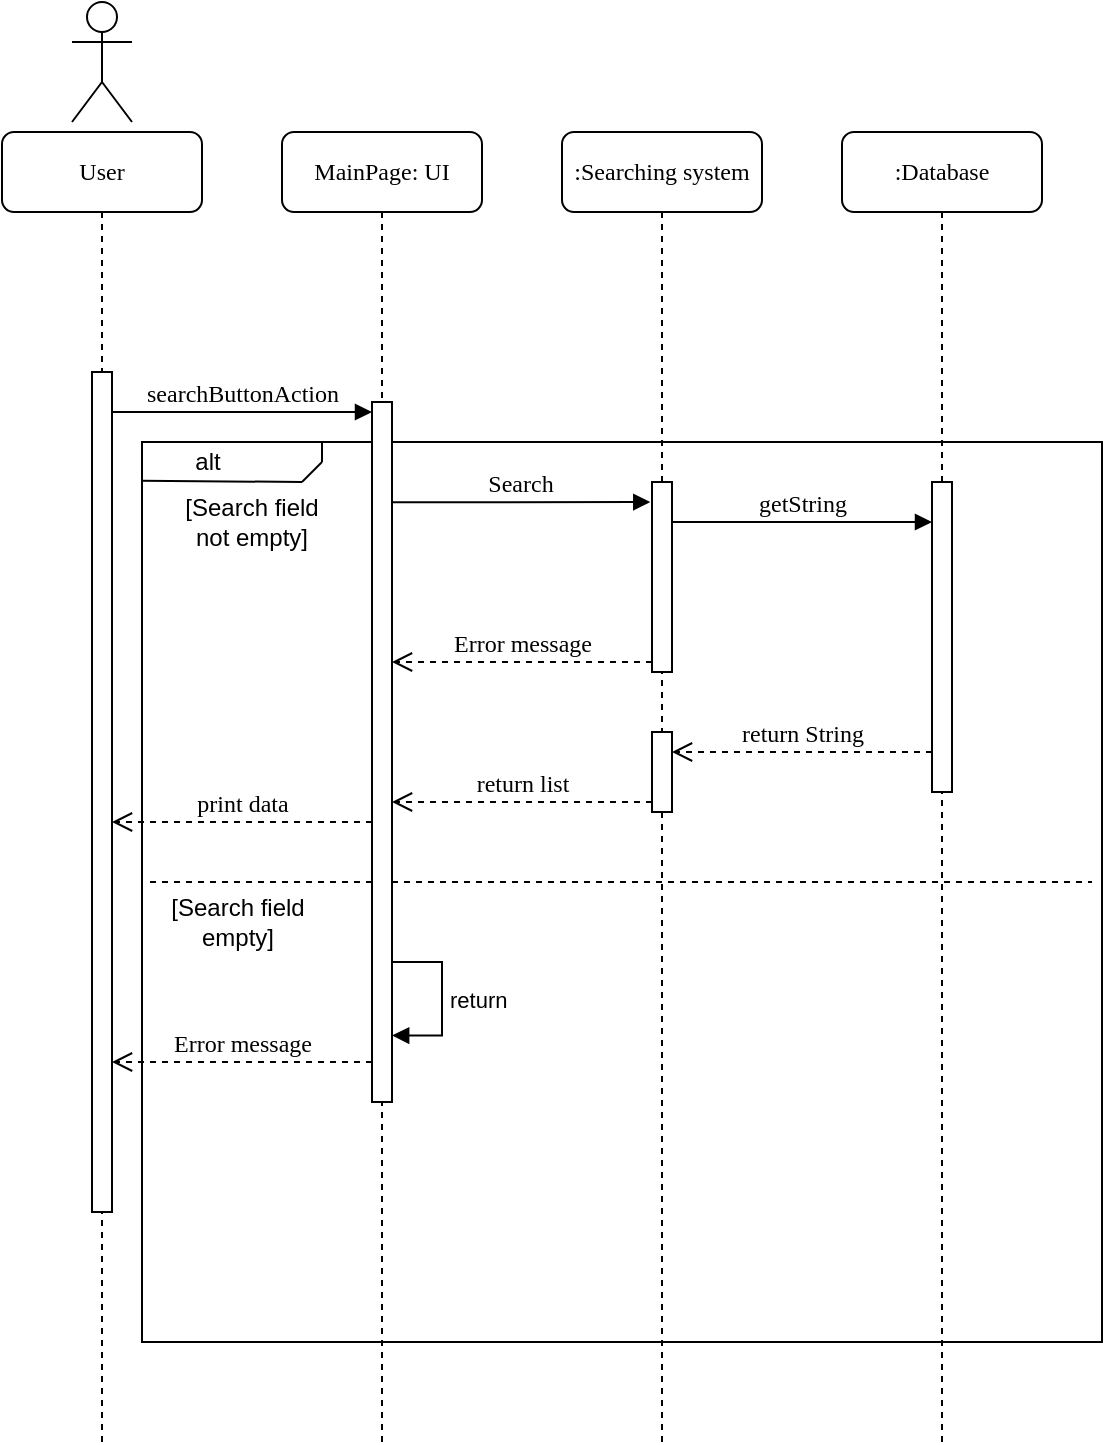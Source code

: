 <mxfile version="13.9.9" type="device" pages="3"><diagram name="Page-1" id="13e1069c-82ec-6db2-03f1-153e76fe0fe0"><mxGraphModel dx="1385" dy="685" grid="1" gridSize="10" guides="1" tooltips="1" connect="1" arrows="1" fold="1" page="1" pageScale="1" pageWidth="1100" pageHeight="850" background="#ffffff" math="0" shadow="0"><root><mxCell id="0"/><mxCell id="1" parent="0"/><mxCell id="7ZV9BKSCRuwOi33TXSmf-21" value="" style="rounded=0;whiteSpace=wrap;html=1;" vertex="1" parent="1"><mxGeometry x="230" y="270" width="480" height="450" as="geometry"/></mxCell><mxCell id="7baba1c4bc27f4b0-3" value="User" style="shape=umlLifeline;perimeter=lifelinePerimeter;whiteSpace=wrap;html=1;container=1;collapsible=0;recursiveResize=0;outlineConnect=0;rounded=1;shadow=0;comic=0;labelBackgroundColor=none;strokeWidth=1;fontFamily=Verdana;fontSize=12;align=center;" parent="1" vertex="1"><mxGeometry x="160" y="115" width="100" height="655" as="geometry"/></mxCell><mxCell id="7baba1c4bc27f4b0-13" value="" style="html=1;points=[];perimeter=orthogonalPerimeter;rounded=0;shadow=0;comic=0;labelBackgroundColor=none;strokeWidth=1;fontFamily=Verdana;fontSize=12;align=center;" parent="7baba1c4bc27f4b0-3" vertex="1"><mxGeometry x="45" y="120" width="10" height="420" as="geometry"/></mxCell><mxCell id="7baba1c4bc27f4b0-4" value="MainPage: UI" style="shape=umlLifeline;perimeter=lifelinePerimeter;whiteSpace=wrap;html=1;container=1;collapsible=0;recursiveResize=0;outlineConnect=0;rounded=1;shadow=0;comic=0;labelBackgroundColor=none;strokeWidth=1;fontFamily=Verdana;fontSize=12;align=center;" parent="1" vertex="1"><mxGeometry x="300" y="115" width="100" height="655" as="geometry"/></mxCell><mxCell id="7baba1c4bc27f4b0-5" value=":Searching system" style="shape=umlLifeline;perimeter=lifelinePerimeter;whiteSpace=wrap;html=1;container=1;collapsible=0;recursiveResize=0;outlineConnect=0;rounded=1;shadow=0;comic=0;labelBackgroundColor=none;strokeWidth=1;fontFamily=Verdana;fontSize=12;align=center;" parent="1" vertex="1"><mxGeometry x="440" y="115" width="100" height="655" as="geometry"/></mxCell><mxCell id="7baba1c4bc27f4b0-19" value="" style="html=1;points=[];perimeter=orthogonalPerimeter;rounded=0;shadow=0;comic=0;labelBackgroundColor=none;strokeWidth=1;fontFamily=Verdana;fontSize=12;align=center;" parent="7baba1c4bc27f4b0-5" vertex="1"><mxGeometry x="45" y="175" width="10" height="95" as="geometry"/></mxCell><mxCell id="7ZV9BKSCRuwOi33TXSmf-10" value="return list" style="html=1;verticalAlign=bottom;endArrow=open;dashed=1;endSize=8;labelBackgroundColor=none;fontFamily=Verdana;fontSize=12;edgeStyle=elbowEdgeStyle;elbow=vertical;" edge="1" parent="7baba1c4bc27f4b0-5"><mxGeometry relative="1" as="geometry"><mxPoint x="-85" y="335" as="targetPoint"/><Array as="points"><mxPoint x="-10" y="335"/><mxPoint x="20" y="335"/></Array><mxPoint x="45" y="335" as="sourcePoint"/></mxGeometry></mxCell><mxCell id="7ZV9BKSCRuwOi33TXSmf-31" value="" style="html=1;points=[];perimeter=orthogonalPerimeter;rounded=0;shadow=0;comic=0;labelBackgroundColor=none;strokeWidth=1;fontFamily=Verdana;fontSize=12;align=center;" vertex="1" parent="7baba1c4bc27f4b0-5"><mxGeometry x="45" y="300" width="10" height="40" as="geometry"/></mxCell><mxCell id="7baba1c4bc27f4b0-6" value=":Database" style="shape=umlLifeline;perimeter=lifelinePerimeter;whiteSpace=wrap;html=1;container=1;collapsible=0;recursiveResize=0;outlineConnect=0;rounded=1;shadow=0;comic=0;labelBackgroundColor=none;strokeWidth=1;fontFamily=Verdana;fontSize=12;align=center;" parent="1" vertex="1"><mxGeometry x="580" y="115" width="100" height="655" as="geometry"/></mxCell><mxCell id="7ZV9BKSCRuwOi33TXSmf-4" value="" style="html=1;points=[];perimeter=orthogonalPerimeter;rounded=0;shadow=0;comic=0;labelBackgroundColor=none;strokeWidth=1;fontFamily=Verdana;fontSize=12;align=center;" vertex="1" parent="7baba1c4bc27f4b0-6"><mxGeometry x="45" y="175" width="10" height="155" as="geometry"/></mxCell><mxCell id="7baba1c4bc27f4b0-16" value="" style="html=1;points=[];perimeter=orthogonalPerimeter;rounded=0;shadow=0;comic=0;labelBackgroundColor=none;strokeWidth=1;fontFamily=Verdana;fontSize=12;align=center;" parent="1" vertex="1"><mxGeometry x="345" y="250" width="10" height="350" as="geometry"/></mxCell><mxCell id="7baba1c4bc27f4b0-17" value="searchButtonAction" style="html=1;verticalAlign=bottom;endArrow=block;labelBackgroundColor=none;fontFamily=Verdana;fontSize=12;edgeStyle=elbowEdgeStyle;elbow=vertical;" parent="1" source="7baba1c4bc27f4b0-13" target="7baba1c4bc27f4b0-16" edge="1"><mxGeometry relative="1" as="geometry"><mxPoint x="270" y="255" as="sourcePoint"/><Array as="points"><mxPoint x="220" y="255"/></Array></mxGeometry></mxCell><mxCell id="7ZV9BKSCRuwOi33TXSmf-1" value="" style="shape=umlActor;verticalLabelPosition=bottom;verticalAlign=top;html=1;outlineConnect=0;" vertex="1" parent="1"><mxGeometry x="195" y="50" width="30" height="60" as="geometry"/></mxCell><mxCell id="7ZV9BKSCRuwOi33TXSmf-17" value="" style="shape=umlLifeline;participant=umlActor;perimeter=lifelinePerimeter;whiteSpace=wrap;html=1;container=1;collapsible=0;recursiveResize=0;verticalAlign=top;spacingTop=36;outlineConnect=0;rotation=90;size=0;" vertex="1" parent="1"><mxGeometry x="278.75" y="433.75" width="20" height="112.5" as="geometry"/></mxCell><mxCell id="7ZV9BKSCRuwOi33TXSmf-18" value="" style="shape=umlLifeline;participant=umlActor;perimeter=lifelinePerimeter;whiteSpace=wrap;html=1;container=1;collapsible=0;recursiveResize=0;verticalAlign=top;spacingTop=36;outlineConnect=0;rotation=-90;size=0;" vertex="1" parent="1"><mxGeometry x="520" y="315" width="20" height="350" as="geometry"/></mxCell><mxCell id="7ZV9BKSCRuwOi33TXSmf-24" value="" style="endArrow=none;html=1;exitX=-0.001;exitY=0.043;exitDx=0;exitDy=0;exitPerimeter=0;" edge="1" parent="1" source="7ZV9BKSCRuwOi33TXSmf-21"><mxGeometry width="50" height="50" relative="1" as="geometry"><mxPoint x="240" y="290" as="sourcePoint"/><mxPoint x="310" y="290" as="targetPoint"/></mxGeometry></mxCell><mxCell id="7ZV9BKSCRuwOi33TXSmf-25" value="" style="endArrow=none;html=1;" edge="1" parent="1"><mxGeometry width="50" height="50" relative="1" as="geometry"><mxPoint x="310" y="290" as="sourcePoint"/><mxPoint x="320" y="280" as="targetPoint"/></mxGeometry></mxCell><mxCell id="7ZV9BKSCRuwOi33TXSmf-27" value="" style="endArrow=none;html=1;" edge="1" parent="1"><mxGeometry width="50" height="50" relative="1" as="geometry"><mxPoint x="320" y="280" as="sourcePoint"/><mxPoint x="320" y="270" as="targetPoint"/></mxGeometry></mxCell><mxCell id="7ZV9BKSCRuwOi33TXSmf-28" value="alt" style="text;html=1;strokeColor=none;fillColor=none;align=center;verticalAlign=middle;whiteSpace=wrap;rounded=0;" vertex="1" parent="1"><mxGeometry x="242.5" y="270" width="40" height="20" as="geometry"/></mxCell><mxCell id="7ZV9BKSCRuwOi33TXSmf-29" value="return" style="edgeStyle=orthogonalEdgeStyle;html=1;align=left;spacingLeft=2;endArrow=block;rounded=0;entryX=1.009;entryY=0.905;entryDx=0;entryDy=0;entryPerimeter=0;" edge="1" parent="1" target="7baba1c4bc27f4b0-16"><mxGeometry relative="1" as="geometry"><mxPoint x="355" y="530" as="sourcePoint"/><Array as="points"><mxPoint x="380" y="530"/><mxPoint x="380" y="567"/></Array><mxPoint x="360" y="568.029" as="targetPoint"/></mxGeometry></mxCell><mxCell id="7ZV9BKSCRuwOi33TXSmf-30" value="Search" style="html=1;verticalAlign=bottom;endArrow=block;entryX=-0.086;entryY=0.109;labelBackgroundColor=none;fontFamily=Verdana;fontSize=12;edgeStyle=elbowEdgeStyle;elbow=vertical;entryDx=0;entryDy=0;entryPerimeter=0;" edge="1" parent="1"><mxGeometry relative="1" as="geometry"><mxPoint x="355" y="300.137" as="sourcePoint"/><mxPoint x="484.14" y="300" as="targetPoint"/></mxGeometry></mxCell><mxCell id="7ZV9BKSCRuwOi33TXSmf-9" value="getString" style="html=1;verticalAlign=bottom;endArrow=block;entryX=0;entryY=0;labelBackgroundColor=none;fontFamily=Verdana;fontSize=12;edgeStyle=elbowEdgeStyle;elbow=vertical;" edge="1" parent="1"><mxGeometry relative="1" as="geometry"><mxPoint x="495" y="310" as="sourcePoint"/><mxPoint x="625" y="310" as="targetPoint"/></mxGeometry></mxCell><mxCell id="7ZV9BKSCRuwOi33TXSmf-8" value="return String" style="html=1;verticalAlign=bottom;endArrow=open;dashed=1;endSize=8;labelBackgroundColor=none;fontFamily=Verdana;fontSize=12;edgeStyle=elbowEdgeStyle;elbow=vertical;" edge="1" parent="1"><mxGeometry relative="1" as="geometry"><mxPoint x="495" y="425" as="targetPoint"/><Array as="points"><mxPoint x="570" y="425"/><mxPoint x="600" y="425"/></Array><mxPoint x="625" y="425" as="sourcePoint"/></mxGeometry></mxCell><mxCell id="7ZV9BKSCRuwOi33TXSmf-32" value="Error message" style="html=1;verticalAlign=bottom;endArrow=open;dashed=1;endSize=8;labelBackgroundColor=none;fontFamily=Verdana;fontSize=12;edgeStyle=elbowEdgeStyle;elbow=vertical;" edge="1" parent="1"><mxGeometry relative="1" as="geometry"><mxPoint x="355" y="380" as="targetPoint"/><Array as="points"><mxPoint x="430" y="380"/><mxPoint x="460" y="380"/></Array><mxPoint x="485" y="380" as="sourcePoint"/></mxGeometry></mxCell><mxCell id="7ZV9BKSCRuwOi33TXSmf-33" value="[Search field not empty]" style="text;html=1;strokeColor=none;fillColor=none;align=center;verticalAlign=middle;whiteSpace=wrap;rounded=0;" vertex="1" parent="1"><mxGeometry x="250" y="300" width="70" height="20" as="geometry"/></mxCell><mxCell id="7ZV9BKSCRuwOi33TXSmf-34" value="[Search field empty]" style="text;html=1;strokeColor=none;fillColor=none;align=center;verticalAlign=middle;whiteSpace=wrap;rounded=0;" vertex="1" parent="1"><mxGeometry x="242.5" y="500" width="70" height="20" as="geometry"/></mxCell><mxCell id="7ZV9BKSCRuwOi33TXSmf-36" value="Error message" style="html=1;verticalAlign=bottom;endArrow=open;dashed=1;endSize=8;labelBackgroundColor=none;fontFamily=Verdana;fontSize=12;edgeStyle=elbowEdgeStyle;elbow=vertical;" edge="1" parent="1"><mxGeometry relative="1" as="geometry"><mxPoint x="215" y="580" as="targetPoint"/><Array as="points"><mxPoint x="290" y="580"/><mxPoint x="320" y="580"/></Array><mxPoint x="345" y="580" as="sourcePoint"/></mxGeometry></mxCell><mxCell id="7ZV9BKSCRuwOi33TXSmf-37" value="print data" style="html=1;verticalAlign=bottom;endArrow=open;dashed=1;endSize=8;labelBackgroundColor=none;fontFamily=Verdana;fontSize=12;edgeStyle=elbowEdgeStyle;elbow=vertical;" edge="1" parent="1"><mxGeometry relative="1" as="geometry"><mxPoint x="215" y="460" as="targetPoint"/><Array as="points"><mxPoint x="290" y="460"/><mxPoint x="320" y="460"/></Array><mxPoint x="345" y="460" as="sourcePoint"/></mxGeometry></mxCell></root></mxGraphModel></diagram><diagram id="gsXTgmx-k9kts7K6Fs1H" name="Страница 2"><mxGraphModel dx="1955" dy="967" grid="1" gridSize="10" guides="1" tooltips="1" connect="1" arrows="1" fold="1" page="1" pageScale="1" pageWidth="827" pageHeight="1169" math="0" shadow="0"><root><mxCell id="bw6Z58gX4enfqW0HTUrc-0"/><mxCell id="bw6Z58gX4enfqW0HTUrc-1" parent="bw6Z58gX4enfqW0HTUrc-0"/><mxCell id="iM5-S4nVc_GtjzztEaUV-0" value="" style="rounded=0;whiteSpace=wrap;html=1;" vertex="1" parent="bw6Z58gX4enfqW0HTUrc-1"><mxGeometry x="180" y="250" width="600" height="630" as="geometry"/></mxCell><mxCell id="iM5-S4nVc_GtjzztEaUV-36" value="" style="rounded=0;whiteSpace=wrap;html=1;" vertex="1" parent="bw6Z58gX4enfqW0HTUrc-1"><mxGeometry x="336" y="300" width="434" height="410" as="geometry"/></mxCell><mxCell id="lK1ZP9cpoLyCc6Ao0zu6-23" value="" style="rounded=0;whiteSpace=wrap;html=1;" vertex="1" parent="bw6Z58gX4enfqW0HTUrc-1"><mxGeometry x="491" y="548.75" width="149" height="150" as="geometry"/></mxCell><mxCell id="QG7CGj0pCwMFHFxz4n6q-3" value="" style="rounded=0;whiteSpace=wrap;html=1;" vertex="1" parent="bw6Z58gX4enfqW0HTUrc-1"><mxGeometry x="491" y="310" width="149" height="150" as="geometry"/></mxCell><mxCell id="iM5-S4nVc_GtjzztEaUV-37" value="" style="endArrow=none;html=1;" edge="1" parent="bw6Z58gX4enfqW0HTUrc-1"><mxGeometry width="50" height="50" relative="1" as="geometry"><mxPoint x="337" y="320" as="sourcePoint"/><mxPoint x="418" y="320" as="targetPoint"/></mxGeometry></mxCell><mxCell id="iM5-S4nVc_GtjzztEaUV-38" value="" style="endArrow=none;html=1;" edge="1" parent="bw6Z58gX4enfqW0HTUrc-1"><mxGeometry width="50" height="50" relative="1" as="geometry"><mxPoint x="418" y="320" as="sourcePoint"/><mxPoint x="428" y="310" as="targetPoint"/></mxGeometry></mxCell><mxCell id="iM5-S4nVc_GtjzztEaUV-39" value="" style="endArrow=none;html=1;" edge="1" parent="bw6Z58gX4enfqW0HTUrc-1"><mxGeometry width="50" height="50" relative="1" as="geometry"><mxPoint x="428" y="310" as="sourcePoint"/><mxPoint x="428" y="300" as="targetPoint"/></mxGeometry></mxCell><mxCell id="iM5-S4nVc_GtjzztEaUV-40" value="alt" style="text;html=1;strokeColor=none;fillColor=none;align=center;verticalAlign=middle;whiteSpace=wrap;rounded=0;" vertex="1" parent="bw6Z58gX4enfqW0HTUrc-1"><mxGeometry x="350.5" y="300" width="40" height="20" as="geometry"/></mxCell><mxCell id="iM5-S4nVc_GtjzztEaUV-42" value="[Signing in admin account]" style="text;html=1;strokeColor=none;fillColor=none;align=center;verticalAlign=middle;whiteSpace=wrap;rounded=0;" vertex="1" parent="bw6Z58gX4enfqW0HTUrc-1"><mxGeometry x="338.5" y="330" width="91.5" height="20" as="geometry"/></mxCell><mxCell id="iM5-S4nVc_GtjzztEaUV-43" value="[Signing in user account]" style="text;html=1;strokeColor=none;fillColor=none;align=center;verticalAlign=middle;whiteSpace=wrap;rounded=0;" vertex="1" parent="bw6Z58gX4enfqW0HTUrc-1"><mxGeometry x="343.5" y="500" width="81.5" height="20" as="geometry"/></mxCell><mxCell id="iM5-S4nVc_GtjzztEaUV-1" value="User" style="shape=umlLifeline;perimeter=lifelinePerimeter;whiteSpace=wrap;html=1;container=1;collapsible=0;recursiveResize=0;outlineConnect=0;rounded=1;shadow=0;comic=0;labelBackgroundColor=none;strokeWidth=1;fontFamily=Verdana;fontSize=12;align=center;" vertex="1" parent="bw6Z58gX4enfqW0HTUrc-1"><mxGeometry x="92.5" y="95" width="100" height="845" as="geometry"/></mxCell><mxCell id="iM5-S4nVc_GtjzztEaUV-2" value="" style="html=1;points=[];perimeter=orthogonalPerimeter;rounded=0;shadow=0;comic=0;labelBackgroundColor=none;strokeWidth=1;fontFamily=Verdana;fontSize=12;align=center;" vertex="1" parent="iM5-S4nVc_GtjzztEaUV-1"><mxGeometry x="45" y="120" width="10" height="660" as="geometry"/></mxCell><mxCell id="iM5-S4nVc_GtjzztEaUV-3" value="SignInPanel: UI" style="shape=umlLifeline;perimeter=lifelinePerimeter;whiteSpace=wrap;html=1;container=1;collapsible=0;recursiveResize=0;outlineConnect=0;rounded=1;shadow=0;comic=0;labelBackgroundColor=none;strokeWidth=1;fontFamily=Verdana;fontSize=12;align=center;" vertex="1" parent="bw6Z58gX4enfqW0HTUrc-1"><mxGeometry x="250" y="95" width="100" height="845" as="geometry"/></mxCell><mxCell id="iM5-S4nVc_GtjzztEaUV-4" value=":MainController" style="shape=umlLifeline;perimeter=lifelinePerimeter;whiteSpace=wrap;html=1;container=1;collapsible=0;recursiveResize=0;outlineConnect=0;rounded=1;shadow=0;comic=0;labelBackgroundColor=none;strokeWidth=1;fontFamily=Verdana;fontSize=12;align=center;" vertex="1" parent="bw6Z58gX4enfqW0HTUrc-1"><mxGeometry x="400" y="95" width="100" height="845" as="geometry"/></mxCell><mxCell id="iM5-S4nVc_GtjzztEaUV-5" value="" style="html=1;points=[];perimeter=orthogonalPerimeter;rounded=0;shadow=0;comic=0;labelBackgroundColor=none;strokeWidth=1;fontFamily=Verdana;fontSize=12;align=center;" vertex="1" parent="iM5-S4nVc_GtjzztEaUV-4"><mxGeometry x="45" y="165" width="10" height="35" as="geometry"/></mxCell><mxCell id="lK1ZP9cpoLyCc6Ao0zu6-17" value="" style="html=1;points=[];perimeter=orthogonalPerimeter;rounded=0;shadow=0;comic=0;labelBackgroundColor=none;strokeWidth=1;fontFamily=Verdana;fontSize=12;align=center;" vertex="1" parent="iM5-S4nVc_GtjzztEaUV-4"><mxGeometry x="45" y="340" width="10" height="20" as="geometry"/></mxCell><mxCell id="lK1ZP9cpoLyCc6Ao0zu6-16" value="" style="html=1;points=[];perimeter=orthogonalPerimeter;rounded=0;shadow=0;comic=0;labelBackgroundColor=none;strokeWidth=1;fontFamily=Verdana;fontSize=12;align=center;" vertex="1" parent="iM5-S4nVc_GtjzztEaUV-4"><mxGeometry x="45" y="275" width="10" height="25" as="geometry"/></mxCell><mxCell id="iM5-S4nVc_GtjzztEaUV-8" value=":Database" style="shape=umlLifeline;perimeter=lifelinePerimeter;whiteSpace=wrap;html=1;container=1;collapsible=0;recursiveResize=0;outlineConnect=0;rounded=1;shadow=0;comic=0;labelBackgroundColor=none;strokeWidth=1;fontFamily=Verdana;fontSize=12;align=center;" vertex="1" parent="bw6Z58gX4enfqW0HTUrc-1"><mxGeometry x="700" y="95" width="100" height="845" as="geometry"/></mxCell><mxCell id="iM5-S4nVc_GtjzztEaUV-9" value="" style="html=1;points=[];perimeter=orthogonalPerimeter;rounded=0;shadow=0;comic=0;labelBackgroundColor=none;strokeWidth=1;fontFamily=Verdana;fontSize=12;align=center;" vertex="1" parent="iM5-S4nVc_GtjzztEaUV-8"><mxGeometry x="45" y="400" width="10" height="150" as="geometry"/></mxCell><mxCell id="iM5-S4nVc_GtjzztEaUV-10" value="" style="html=1;points=[];perimeter=orthogonalPerimeter;rounded=0;shadow=0;comic=0;labelBackgroundColor=none;strokeWidth=1;fontFamily=Verdana;fontSize=12;align=center;" vertex="1" parent="bw6Z58gX4enfqW0HTUrc-1"><mxGeometry x="295" y="230" width="10" height="620" as="geometry"/></mxCell><mxCell id="iM5-S4nVc_GtjzztEaUV-11" value="Account button" style="html=1;verticalAlign=bottom;endArrow=block;labelBackgroundColor=none;fontFamily=Verdana;fontSize=12;edgeStyle=elbowEdgeStyle;elbow=vertical;" edge="1" parent="bw6Z58gX4enfqW0HTUrc-1" source="iM5-S4nVc_GtjzztEaUV-2" target="iM5-S4nVc_GtjzztEaUV-10"><mxGeometry relative="1" as="geometry"><mxPoint x="220" y="235" as="sourcePoint"/><Array as="points"><mxPoint x="170" y="235"/></Array></mxGeometry></mxCell><mxCell id="iM5-S4nVc_GtjzztEaUV-12" value="" style="shape=umlActor;verticalLabelPosition=bottom;verticalAlign=top;html=1;outlineConnect=0;" vertex="1" parent="bw6Z58gX4enfqW0HTUrc-1"><mxGeometry x="127.5" y="30" width="30" height="60" as="geometry"/></mxCell><mxCell id="iM5-S4nVc_GtjzztEaUV-15" value="" style="endArrow=none;html=1;" edge="1" parent="bw6Z58gX4enfqW0HTUrc-1"><mxGeometry width="50" height="50" relative="1" as="geometry"><mxPoint x="179" y="270" as="sourcePoint"/><mxPoint x="260" y="270" as="targetPoint"/></mxGeometry></mxCell><mxCell id="iM5-S4nVc_GtjzztEaUV-16" value="" style="endArrow=none;html=1;" edge="1" parent="bw6Z58gX4enfqW0HTUrc-1"><mxGeometry width="50" height="50" relative="1" as="geometry"><mxPoint x="260" y="270" as="sourcePoint"/><mxPoint x="270" y="260" as="targetPoint"/></mxGeometry></mxCell><mxCell id="iM5-S4nVc_GtjzztEaUV-17" value="" style="endArrow=none;html=1;" edge="1" parent="bw6Z58gX4enfqW0HTUrc-1"><mxGeometry width="50" height="50" relative="1" as="geometry"><mxPoint x="270" y="260" as="sourcePoint"/><mxPoint x="270" y="250" as="targetPoint"/></mxGeometry></mxCell><mxCell id="iM5-S4nVc_GtjzztEaUV-18" value="alt" style="text;html=1;strokeColor=none;fillColor=none;align=center;verticalAlign=middle;whiteSpace=wrap;rounded=0;" vertex="1" parent="bw6Z58gX4enfqW0HTUrc-1"><mxGeometry x="192.5" y="250" width="40" height="20" as="geometry"/></mxCell><mxCell id="iM5-S4nVc_GtjzztEaUV-19" value="return" style="edgeStyle=orthogonalEdgeStyle;html=1;align=left;spacingLeft=2;endArrow=block;rounded=0;entryX=1.009;entryY=0.905;entryDx=0;entryDy=0;entryPerimeter=0;" edge="1" parent="bw6Z58gX4enfqW0HTUrc-1"><mxGeometry relative="1" as="geometry"><mxPoint x="305" y="790" as="sourcePoint"/><Array as="points"><mxPoint x="330" y="790"/><mxPoint x="330" y="827"/></Array><mxPoint x="305.09" y="826.75" as="targetPoint"/></mxGeometry></mxCell><mxCell id="iM5-S4nVc_GtjzztEaUV-24" value="[Search field not empty]" style="text;html=1;strokeColor=none;fillColor=none;align=center;verticalAlign=middle;whiteSpace=wrap;rounded=0;" vertex="1" parent="bw6Z58gX4enfqW0HTUrc-1"><mxGeometry x="200" y="280" width="70" height="20" as="geometry"/></mxCell><mxCell id="iM5-S4nVc_GtjzztEaUV-25" value="[Search field empty]" style="text;html=1;strokeColor=none;fillColor=none;align=center;verticalAlign=middle;whiteSpace=wrap;rounded=0;" vertex="1" parent="bw6Z58gX4enfqW0HTUrc-1"><mxGeometry x="192.5" y="760" width="70" height="20" as="geometry"/></mxCell><mxCell id="iM5-S4nVc_GtjzztEaUV-26" value="Error message" style="html=1;verticalAlign=bottom;endArrow=open;dashed=1;endSize=8;labelBackgroundColor=none;fontFamily=Verdana;fontSize=12;edgeStyle=elbowEdgeStyle;elbow=vertical;entryX=1.017;entryY=0.822;entryDx=0;entryDy=0;entryPerimeter=0;" edge="1" parent="bw6Z58gX4enfqW0HTUrc-1"><mxGeometry x="-0.119" relative="1" as="geometry"><mxPoint x="147.67" y="840.24" as="targetPoint"/><Array as="points"><mxPoint x="240" y="840"/><mxPoint x="270" y="840"/></Array><mxPoint x="295" y="840" as="sourcePoint"/><mxPoint as="offset"/></mxGeometry></mxCell><mxCell id="QG7CGj0pCwMFHFxz4n6q-1" value="Error message" style="html=1;verticalAlign=bottom;endArrow=open;dashed=1;endSize=8;labelBackgroundColor=none;fontFamily=Verdana;fontSize=12;edgeStyle=elbowEdgeStyle;elbow=vertical;exitX=-0.067;exitY=0.947;exitDx=0;exitDy=0;exitPerimeter=0;" edge="1" parent="bw6Z58gX4enfqW0HTUrc-1"><mxGeometry x="-0.22" relative="1" as="geometry"><mxPoint x="305" y="450.03" as="targetPoint"/><Array as="points"><mxPoint x="380" y="450.03"/><mxPoint x="410" y="450.03"/></Array><mxPoint x="444.33" y="449.995" as="sourcePoint"/><mxPoint as="offset"/></mxGeometry></mxCell><mxCell id="QG7CGj0pCwMFHFxz4n6q-4" value="" style="endArrow=none;html=1;entryX=1;entryY=1;entryDx=0;entryDy=0;" edge="1" parent="bw6Z58gX4enfqW0HTUrc-1" target="QG7CGj0pCwMFHFxz4n6q-7"><mxGeometry width="50" height="50" relative="1" as="geometry"><mxPoint x="490" y="330" as="sourcePoint"/><mxPoint x="571" y="330" as="targetPoint"/></mxGeometry></mxCell><mxCell id="QG7CGj0pCwMFHFxz4n6q-5" value="" style="endArrow=none;html=1;" edge="1" parent="bw6Z58gX4enfqW0HTUrc-1"><mxGeometry width="50" height="50" relative="1" as="geometry"><mxPoint x="531" y="330" as="sourcePoint"/><mxPoint x="541" y="320" as="targetPoint"/></mxGeometry></mxCell><mxCell id="QG7CGj0pCwMFHFxz4n6q-6" value="" style="endArrow=none;html=1;" edge="1" parent="bw6Z58gX4enfqW0HTUrc-1"><mxGeometry width="50" height="50" relative="1" as="geometry"><mxPoint x="541" y="320" as="sourcePoint"/><mxPoint x="541" y="310" as="targetPoint"/></mxGeometry></mxCell><mxCell id="QG7CGj0pCwMFHFxz4n6q-7" value="alt" style="text;html=1;strokeColor=none;fillColor=none;align=center;verticalAlign=middle;whiteSpace=wrap;rounded=0;" vertex="1" parent="bw6Z58gX4enfqW0HTUrc-1"><mxGeometry x="491" y="310" width="40" height="20" as="geometry"/></mxCell><mxCell id="lK1ZP9cpoLyCc6Ao0zu6-0" value="" style="shape=umlLifeline;participant=umlActor;perimeter=lifelinePerimeter;whiteSpace=wrap;html=1;container=1;collapsible=0;recursiveResize=0;verticalAlign=top;spacingTop=36;outlineConnect=0;rotation=90;size=0;" vertex="1" parent="bw6Z58gX4enfqW0HTUrc-1"><mxGeometry x="229" y="698.75" width="20" height="112.5" as="geometry"/></mxCell><mxCell id="lK1ZP9cpoLyCc6Ao0zu6-1" value="" style="shape=umlLifeline;participant=umlActor;perimeter=lifelinePerimeter;whiteSpace=wrap;html=1;container=1;collapsible=0;recursiveResize=0;verticalAlign=top;spacingTop=36;outlineConnect=0;rotation=-90;size=0;" vertex="1" parent="bw6Z58gX4enfqW0HTUrc-1"><mxGeometry x="530.25" y="520" width="20" height="470" as="geometry"/></mxCell><mxCell id="lK1ZP9cpoLyCc6Ao0zu6-3" value="" style="shape=umlLifeline;participant=umlActor;perimeter=lifelinePerimeter;whiteSpace=wrap;html=1;container=1;collapsible=0;recursiveResize=0;verticalAlign=top;spacingTop=36;outlineConnect=0;rotation=-90;size=0;" vertex="1" parent="bw6Z58gX4enfqW0HTUrc-1"><mxGeometry x="542.7" y="271.3" width="20" height="432.88" as="geometry"/></mxCell><mxCell id="lK1ZP9cpoLyCc6Ao0zu6-4" value="&lt;span style=&quot;color: rgb(0 , 0 , 0) ; font-family: &amp;#34;helvetica&amp;#34; ; font-size: 12px ; font-style: normal ; font-weight: 400 ; letter-spacing: normal ; text-align: center ; text-indent: 0px ; text-transform: none ; word-spacing: 0px ; background-color: rgb(248 , 249 , 250) ; display: inline ; float: none&quot;&gt;[Account exists]&lt;/span&gt;" style="text;whiteSpace=wrap;html=1;" vertex="1" parent="bw6Z58gX4enfqW0HTUrc-1"><mxGeometry x="491" y="330" width="99" height="30" as="geometry"/></mxCell><mxCell id="lK1ZP9cpoLyCc6Ao0zu6-5" value=":Account Verificator" style="shape=umlLifeline;perimeter=lifelinePerimeter;whiteSpace=wrap;html=1;container=1;collapsible=0;recursiveResize=0;outlineConnect=0;rounded=1;shadow=0;comic=0;labelBackgroundColor=none;strokeWidth=1;fontFamily=Verdana;fontSize=12;align=center;" vertex="1" parent="bw6Z58gX4enfqW0HTUrc-1"><mxGeometry x="550.25" y="95" width="100" height="845" as="geometry"/></mxCell><mxCell id="lK1ZP9cpoLyCc6Ao0zu6-6" value="" style="html=1;points=[];perimeter=orthogonalPerimeter;rounded=0;shadow=0;comic=0;labelBackgroundColor=none;strokeWidth=1;fontFamily=Verdana;fontSize=12;align=center;" vertex="1" parent="lK1ZP9cpoLyCc6Ao0zu6-5"><mxGeometry x="45" y="185" width="10" height="245" as="geometry"/></mxCell><mxCell id="lK1ZP9cpoLyCc6Ao0zu6-40" value="" style="html=1;points=[];perimeter=orthogonalPerimeter;rounded=0;shadow=0;comic=0;labelBackgroundColor=none;strokeWidth=1;fontFamily=Verdana;fontSize=12;align=center;" vertex="1" parent="lK1ZP9cpoLyCc6Ao0zu6-5"><mxGeometry x="45" y="500" width="10" height="90" as="geometry"/></mxCell><mxCell id="lK1ZP9cpoLyCc6Ao0zu6-10" value="Check account" style="html=1;verticalAlign=bottom;endArrow=block;labelBackgroundColor=none;fontFamily=Verdana;fontSize=12;edgeStyle=elbowEdgeStyle;elbow=vertical;" edge="1" parent="bw6Z58gX4enfqW0HTUrc-1"><mxGeometry relative="1" as="geometry"><mxPoint x="455" y="288.0" as="sourcePoint"/><mxPoint x="595" y="288.241" as="targetPoint"/></mxGeometry></mxCell><mxCell id="lK1ZP9cpoLyCc6Ao0zu6-12" value="" style="shape=umlLifeline;participant=umlActor;perimeter=lifelinePerimeter;whiteSpace=wrap;html=1;container=1;collapsible=0;recursiveResize=0;verticalAlign=top;spacingTop=36;outlineConnect=0;rotation=90;size=0;" vertex="1" parent="bw6Z58gX4enfqW0HTUrc-1"><mxGeometry x="533.52" y="335.99" width="20" height="103.53" as="geometry"/></mxCell><mxCell id="lK1ZP9cpoLyCc6Ao0zu6-13" value="" style="shape=umlLifeline;participant=umlActor;perimeter=lifelinePerimeter;whiteSpace=wrap;html=1;container=1;collapsible=0;recursiveResize=0;verticalAlign=top;spacingTop=36;outlineConnect=0;rotation=-90;size=0;" vertex="1" parent="bw6Z58gX4enfqW0HTUrc-1"><mxGeometry x="612.77" y="370.25" width="20" height="35" as="geometry"/></mxCell><mxCell id="lK1ZP9cpoLyCc6Ao0zu6-14" value="Error" style="html=1;verticalAlign=bottom;endArrow=open;dashed=1;endSize=8;labelBackgroundColor=none;fontFamily=Verdana;fontSize=12;edgeStyle=elbowEdgeStyle;elbow=vertical;exitX=-0.067;exitY=0.947;exitDx=0;exitDy=0;exitPerimeter=0;" edge="1" parent="bw6Z58gX4enfqW0HTUrc-1"><mxGeometry x="-0.65" relative="1" as="geometry"><mxPoint x="455" y="440.03" as="targetPoint"/><Array as="points"><mxPoint x="530" y="440.03"/><mxPoint x="560" y="440.03"/></Array><mxPoint x="594.33" y="439.995" as="sourcePoint"/><mxPoint as="offset"/></mxGeometry></mxCell><mxCell id="lK1ZP9cpoLyCc6Ao0zu6-15" value="Success" style="html=1;verticalAlign=bottom;endArrow=open;dashed=1;endSize=8;labelBackgroundColor=none;fontFamily=Verdana;fontSize=12;edgeStyle=elbowEdgeStyle;elbow=vertical;exitX=-0.067;exitY=0.947;exitDx=0;exitDy=0;exitPerimeter=0;" edge="1" parent="bw6Z58gX4enfqW0HTUrc-1"><mxGeometry x="-0.507" relative="1" as="geometry"><mxPoint x="455" y="375.03" as="targetPoint"/><Array as="points"><mxPoint x="530" y="375.03"/><mxPoint x="560" y="375.03"/></Array><mxPoint x="594.33" y="374.995" as="sourcePoint"/><mxPoint as="offset"/></mxGeometry></mxCell><mxCell id="lK1ZP9cpoLyCc6Ao0zu6-18" value="Success message" style="html=1;verticalAlign=bottom;endArrow=open;dashed=1;endSize=8;labelBackgroundColor=none;fontFamily=Verdana;fontSize=12;edgeStyle=elbowEdgeStyle;elbow=vertical;exitX=-0.067;exitY=0.947;exitDx=0;exitDy=0;exitPerimeter=0;" edge="1" parent="bw6Z58gX4enfqW0HTUrc-1"><mxGeometry x="-0.22" relative="1" as="geometry"><mxPoint x="305" y="385.03" as="targetPoint"/><Array as="points"><mxPoint x="380" y="385.03"/><mxPoint x="410" y="385.03"/></Array><mxPoint x="444.33" y="384.995" as="sourcePoint"/><mxPoint as="offset"/></mxGeometry></mxCell><mxCell id="lK1ZP9cpoLyCc6Ao0zu6-19" value="Sign in" style="html=1;verticalAlign=bottom;endArrow=block;labelBackgroundColor=none;fontFamily=Verdana;fontSize=12;edgeStyle=elbowEdgeStyle;elbow=vertical;" edge="1" parent="bw6Z58gX4enfqW0HTUrc-1"><mxGeometry relative="1" as="geometry"><mxPoint x="305" y="270.06" as="sourcePoint"/><mxPoint x="445" y="270.301" as="targetPoint"/></mxGeometry></mxCell><mxCell id="lK1ZP9cpoLyCc6Ao0zu6-20" value="&lt;span style=&quot;color: rgb(0 , 0 , 0) ; font-family: &amp;#34;helvetica&amp;#34; ; font-size: 12px ; font-style: normal ; font-weight: 400 ; letter-spacing: normal ; text-align: center ; text-indent: 0px ; text-transform: none ; word-spacing: 0px ; background-color: rgb(248 , 249 , 250) ; display: inline ; float: none&quot;&gt;[Account doesn't exist]&lt;/span&gt;" style="text;whiteSpace=wrap;html=1;" vertex="1" parent="bw6Z58gX4enfqW0HTUrc-1"><mxGeometry x="491" y="390" width="99" height="30" as="geometry"/></mxCell><mxCell id="lK1ZP9cpoLyCc6Ao0zu6-21" value="Info message" style="html=1;verticalAlign=bottom;endArrow=open;dashed=1;endSize=8;labelBackgroundColor=none;fontFamily=Verdana;fontSize=12;edgeStyle=elbowEdgeStyle;elbow=vertical;entryX=1.017;entryY=0.822;entryDx=0;entryDy=0;entryPerimeter=0;" edge="1" parent="bw6Z58gX4enfqW0HTUrc-1"><mxGeometry x="-0.255" relative="1" as="geometry"><mxPoint x="147.67" y="710.24" as="targetPoint"/><Array as="points"><mxPoint x="240" y="710"/><mxPoint x="270" y="710"/></Array><mxPoint x="295" y="710" as="sourcePoint"/><mxPoint as="offset"/></mxGeometry></mxCell><mxCell id="lK1ZP9cpoLyCc6Ao0zu6-24" value="Error message" style="html=1;verticalAlign=bottom;endArrow=open;dashed=1;endSize=8;labelBackgroundColor=none;fontFamily=Verdana;fontSize=12;edgeStyle=elbowEdgeStyle;elbow=vertical;exitX=-0.067;exitY=0.947;exitDx=0;exitDy=0;exitPerimeter=0;" edge="1" parent="bw6Z58gX4enfqW0HTUrc-1"><mxGeometry x="-0.22" relative="1" as="geometry"><mxPoint x="305" y="690.03" as="targetPoint"/><Array as="points"><mxPoint x="380" y="690.03"/><mxPoint x="410" y="690.03"/></Array><mxPoint x="444.33" y="689.995" as="sourcePoint"/><mxPoint as="offset"/></mxGeometry></mxCell><mxCell id="lK1ZP9cpoLyCc6Ao0zu6-25" value="" style="endArrow=none;html=1;" edge="1" parent="bw6Z58gX4enfqW0HTUrc-1"><mxGeometry width="50" height="50" relative="1" as="geometry"><mxPoint x="531.5" y="568.75" as="sourcePoint"/><mxPoint x="541.5" y="558.75" as="targetPoint"/></mxGeometry></mxCell><mxCell id="lK1ZP9cpoLyCc6Ao0zu6-26" value="" style="endArrow=none;html=1;" edge="1" parent="bw6Z58gX4enfqW0HTUrc-1"><mxGeometry width="50" height="50" relative="1" as="geometry"><mxPoint x="541.5" y="558.75" as="sourcePoint"/><mxPoint x="541.5" y="548.75" as="targetPoint"/></mxGeometry></mxCell><mxCell id="lK1ZP9cpoLyCc6Ao0zu6-27" value="&lt;span style=&quot;color: rgb(0 , 0 , 0) ; font-family: &amp;#34;helvetica&amp;#34; ; font-size: 12px ; font-style: normal ; font-weight: 400 ; letter-spacing: normal ; text-align: center ; text-indent: 0px ; text-transform: none ; word-spacing: 0px ; background-color: rgb(248 , 249 , 250) ; display: inline ; float: none&quot;&gt;[Account exists]&lt;/span&gt;" style="text;whiteSpace=wrap;html=1;" vertex="1" parent="bw6Z58gX4enfqW0HTUrc-1"><mxGeometry x="491" y="570" width="99" height="30" as="geometry"/></mxCell><mxCell id="lK1ZP9cpoLyCc6Ao0zu6-28" value="" style="shape=umlLifeline;participant=umlActor;perimeter=lifelinePerimeter;whiteSpace=wrap;html=1;container=1;collapsible=0;recursiveResize=0;verticalAlign=top;spacingTop=36;outlineConnect=0;rotation=90;size=0;" vertex="1" parent="bw6Z58gX4enfqW0HTUrc-1"><mxGeometry x="533.52" y="575.99" width="20" height="103.53" as="geometry"/></mxCell><mxCell id="lK1ZP9cpoLyCc6Ao0zu6-29" value="" style="shape=umlLifeline;participant=umlActor;perimeter=lifelinePerimeter;whiteSpace=wrap;html=1;container=1;collapsible=0;recursiveResize=0;verticalAlign=top;spacingTop=36;outlineConnect=0;rotation=-90;size=0;" vertex="1" parent="bw6Z58gX4enfqW0HTUrc-1"><mxGeometry x="612.77" y="610.25" width="20" height="35" as="geometry"/></mxCell><mxCell id="lK1ZP9cpoLyCc6Ao0zu6-30" value="Error" style="html=1;verticalAlign=bottom;endArrow=open;dashed=1;endSize=8;labelBackgroundColor=none;fontFamily=Verdana;fontSize=12;edgeStyle=elbowEdgeStyle;elbow=vertical;exitX=-0.067;exitY=0.947;exitDx=0;exitDy=0;exitPerimeter=0;" edge="1" parent="bw6Z58gX4enfqW0HTUrc-1"><mxGeometry x="-0.65" relative="1" as="geometry"><mxPoint x="455" y="680.03" as="targetPoint"/><Array as="points"><mxPoint x="530" y="680.03"/><mxPoint x="560" y="680.03"/></Array><mxPoint x="594.33" y="679.995" as="sourcePoint"/><mxPoint as="offset"/></mxGeometry></mxCell><mxCell id="lK1ZP9cpoLyCc6Ao0zu6-31" value="Success" style="html=1;verticalAlign=bottom;endArrow=open;dashed=1;endSize=8;labelBackgroundColor=none;fontFamily=Verdana;fontSize=12;edgeStyle=elbowEdgeStyle;elbow=vertical;exitX=-0.067;exitY=0.947;exitDx=0;exitDy=0;exitPerimeter=0;" edge="1" parent="bw6Z58gX4enfqW0HTUrc-1"><mxGeometry x="-0.507" relative="1" as="geometry"><mxPoint x="455" y="615.03" as="targetPoint"/><Array as="points"><mxPoint x="530" y="615.03"/><mxPoint x="560" y="615.03"/></Array><mxPoint x="594.33" y="614.995" as="sourcePoint"/><mxPoint as="offset"/></mxGeometry></mxCell><mxCell id="lK1ZP9cpoLyCc6Ao0zu6-32" value="Success message" style="html=1;verticalAlign=bottom;endArrow=open;dashed=1;endSize=8;labelBackgroundColor=none;fontFamily=Verdana;fontSize=12;edgeStyle=elbowEdgeStyle;elbow=vertical;exitX=-0.067;exitY=0.947;exitDx=0;exitDy=0;exitPerimeter=0;" edge="1" parent="bw6Z58gX4enfqW0HTUrc-1"><mxGeometry x="-0.22" relative="1" as="geometry"><mxPoint x="305" y="625.03" as="targetPoint"/><Array as="points"><mxPoint x="380" y="625.03"/><mxPoint x="410" y="625.03"/></Array><mxPoint x="444.33" y="624.995" as="sourcePoint"/><mxPoint as="offset"/></mxGeometry></mxCell><mxCell id="lK1ZP9cpoLyCc6Ao0zu6-33" value="&lt;span style=&quot;color: rgb(0 , 0 , 0) ; font-family: &amp;#34;helvetica&amp;#34; ; font-size: 12px ; font-style: normal ; font-weight: 400 ; letter-spacing: normal ; text-align: center ; text-indent: 0px ; text-transform: none ; word-spacing: 0px ; background-color: rgb(248 , 249 , 250) ; display: inline ; float: none&quot;&gt;[Account doesn't exist]&lt;/span&gt;" style="text;whiteSpace=wrap;html=1;" vertex="1" parent="bw6Z58gX4enfqW0HTUrc-1"><mxGeometry x="491" y="630" width="99" height="30" as="geometry"/></mxCell><mxCell id="lK1ZP9cpoLyCc6Ao0zu6-34" value="" style="endArrow=none;html=1;entryX=1;entryY=1;entryDx=0;entryDy=0;" edge="1" parent="bw6Z58gX4enfqW0HTUrc-1" target="lK1ZP9cpoLyCc6Ao0zu6-35"><mxGeometry width="50" height="50" relative="1" as="geometry"><mxPoint x="491" y="568.75" as="sourcePoint"/><mxPoint x="572" y="568.75" as="targetPoint"/></mxGeometry></mxCell><mxCell id="lK1ZP9cpoLyCc6Ao0zu6-35" value="alt" style="text;html=1;strokeColor=none;fillColor=none;align=center;verticalAlign=middle;whiteSpace=wrap;rounded=0;" vertex="1" parent="bw6Z58gX4enfqW0HTUrc-1"><mxGeometry x="492" y="548.75" width="40" height="20" as="geometry"/></mxCell><mxCell id="lK1ZP9cpoLyCc6Ao0zu6-36" value="" style="html=1;points=[];perimeter=orthogonalPerimeter;rounded=0;shadow=0;comic=0;labelBackgroundColor=none;strokeWidth=1;fontFamily=Verdana;fontSize=12;align=center;" vertex="1" parent="bw6Z58gX4enfqW0HTUrc-1"><mxGeometry x="445" y="672.5" width="10" height="20" as="geometry"/></mxCell><mxCell id="lK1ZP9cpoLyCc6Ao0zu6-37" value="" style="html=1;points=[];perimeter=orthogonalPerimeter;rounded=0;shadow=0;comic=0;labelBackgroundColor=none;strokeWidth=1;fontFamily=Verdana;fontSize=12;align=center;" vertex="1" parent="bw6Z58gX4enfqW0HTUrc-1"><mxGeometry x="445" y="607.5" width="10" height="25" as="geometry"/></mxCell><mxCell id="lK1ZP9cpoLyCc6Ao0zu6-38" value="GetText" style="html=1;verticalAlign=bottom;endArrow=block;labelBackgroundColor=none;fontFamily=Verdana;fontSize=12;edgeStyle=elbowEdgeStyle;elbow=vertical;" edge="1" parent="bw6Z58gX4enfqW0HTUrc-1"><mxGeometry x="0.212" y="2" relative="1" as="geometry"><mxPoint x="605" y="509.8" as="sourcePoint"/><mxPoint x="745" y="510.041" as="targetPoint"/><mxPoint as="offset"/></mxGeometry></mxCell><mxCell id="lK1ZP9cpoLyCc6Ao0zu6-39" value="Text" style="html=1;verticalAlign=bottom;endArrow=open;dashed=1;endSize=8;labelBackgroundColor=none;fontFamily=Verdana;fontSize=12;edgeStyle=elbowEdgeStyle;elbow=vertical;exitX=-0.067;exitY=0.947;exitDx=0;exitDy=0;exitPerimeter=0;" edge="1" parent="bw6Z58gX4enfqW0HTUrc-1"><mxGeometry x="-0.22" relative="1" as="geometry"><mxPoint x="605" y="607.53" as="targetPoint"/><Array as="points"><mxPoint x="680" y="607.53"/><mxPoint x="710" y="607.53"/></Array><mxPoint x="744.33" y="607.495" as="sourcePoint"/><mxPoint as="offset"/></mxGeometry></mxCell></root></mxGraphModel></diagram><diagram id="iGXVPvRVqaLAqVGecwbz" name="Страница 3"><mxGraphModel dx="1385" dy="685" grid="1" gridSize="10" guides="1" tooltips="1" connect="1" arrows="1" fold="1" page="1" pageScale="1" pageWidth="827" pageHeight="1169" math="0" shadow="0"><root><mxCell id="dsX_PyAEMVztUJczLmti-0"/><mxCell id="dsX_PyAEMVztUJczLmti-1" parent="dsX_PyAEMVztUJczLmti-0"/><mxCell id="HBDhVQOS1eI4JJLNKaSg-0" value="" style="rounded=0;whiteSpace=wrap;html=1;" vertex="1" parent="dsX_PyAEMVztUJczLmti-1"><mxGeometry x="340.24" y="350" width="299.76" height="330" as="geometry"/></mxCell><mxCell id="HBDhVQOS1eI4JJLNKaSg-1" value="User" style="shape=umlLifeline;perimeter=lifelinePerimeter;whiteSpace=wrap;html=1;container=1;collapsible=0;recursiveResize=0;outlineConnect=0;rounded=1;shadow=0;comic=0;labelBackgroundColor=none;strokeWidth=1;fontFamily=Verdana;fontSize=12;align=center;" vertex="1" parent="dsX_PyAEMVztUJczLmti-1"><mxGeometry x="130" y="105" width="100" height="655" as="geometry"/></mxCell><mxCell id="HBDhVQOS1eI4JJLNKaSg-2" value="" style="html=1;points=[];perimeter=orthogonalPerimeter;rounded=0;shadow=0;comic=0;labelBackgroundColor=none;strokeWidth=1;fontFamily=Verdana;fontSize=12;align=center;" vertex="1" parent="HBDhVQOS1eI4JJLNKaSg-1"><mxGeometry x="45" y="120" width="10" height="420" as="geometry"/></mxCell><mxCell id="HBDhVQOS1eI4JJLNKaSg-3" value="SignUpPanel: UI" style="shape=umlLifeline;perimeter=lifelinePerimeter;whiteSpace=wrap;html=1;container=1;collapsible=0;recursiveResize=0;outlineConnect=0;rounded=1;shadow=0;comic=0;labelBackgroundColor=none;strokeWidth=1;fontFamily=Verdana;fontSize=12;align=center;" vertex="1" parent="dsX_PyAEMVztUJczLmti-1"><mxGeometry x="270" y="105" width="100" height="655" as="geometry"/></mxCell><mxCell id="HBDhVQOS1eI4JJLNKaSg-4" value=":MainController" style="shape=umlLifeline;perimeter=lifelinePerimeter;whiteSpace=wrap;html=1;container=1;collapsible=0;recursiveResize=0;outlineConnect=0;rounded=1;shadow=0;comic=0;labelBackgroundColor=none;strokeWidth=1;fontFamily=Verdana;fontSize=12;align=center;" vertex="1" parent="dsX_PyAEMVztUJczLmti-1"><mxGeometry x="410" y="105" width="100" height="655" as="geometry"/></mxCell><mxCell id="HBDhVQOS1eI4JJLNKaSg-5" value="" style="html=1;points=[];perimeter=orthogonalPerimeter;rounded=0;shadow=0;comic=0;labelBackgroundColor=none;strokeWidth=1;fontFamily=Verdana;fontSize=12;align=center;" vertex="1" parent="HBDhVQOS1eI4JJLNKaSg-4"><mxGeometry x="45" y="145" width="10" height="385" as="geometry"/></mxCell><mxCell id="ujjwklY-UAbw1A_pTPz5-1" value="" style="html=1;points=[];perimeter=orthogonalPerimeter;rounded=0;shadow=0;comic=0;labelBackgroundColor=none;strokeWidth=1;fontFamily=Verdana;fontSize=12;align=center;" vertex="1" parent="HBDhVQOS1eI4JJLNKaSg-4"><mxGeometry x="50" y="189" width="10" height="28.75" as="geometry"/></mxCell><mxCell id="HBDhVQOS1eI4JJLNKaSg-8" value=":Database" style="shape=umlLifeline;perimeter=lifelinePerimeter;whiteSpace=wrap;html=1;container=1;collapsible=0;recursiveResize=0;outlineConnect=0;rounded=1;shadow=0;comic=0;labelBackgroundColor=none;strokeWidth=1;fontFamily=Verdana;fontSize=12;align=center;" vertex="1" parent="dsX_PyAEMVztUJczLmti-1"><mxGeometry x="550" y="105" width="100" height="655" as="geometry"/></mxCell><mxCell id="gOA7KIBY4DAQxeZq4I2d-16" value="" style="html=1;points=[];perimeter=orthogonalPerimeter;rounded=0;shadow=0;comic=0;labelBackgroundColor=none;strokeWidth=1;fontFamily=Verdana;fontSize=12;align=center;" vertex="1" parent="HBDhVQOS1eI4JJLNKaSg-8"><mxGeometry x="45" y="295" width="10" height="85" as="geometry"/></mxCell><mxCell id="HBDhVQOS1eI4JJLNKaSg-10" value="" style="html=1;points=[];perimeter=orthogonalPerimeter;rounded=0;shadow=0;comic=0;labelBackgroundColor=none;strokeWidth=1;fontFamily=Verdana;fontSize=12;align=center;" vertex="1" parent="dsX_PyAEMVztUJczLmti-1"><mxGeometry x="315" y="240" width="10" height="390" as="geometry"/></mxCell><mxCell id="HBDhVQOS1eI4JJLNKaSg-11" value="signUpButtonAction" style="html=1;verticalAlign=bottom;endArrow=block;labelBackgroundColor=none;fontFamily=Verdana;fontSize=12;edgeStyle=elbowEdgeStyle;elbow=vertical;" edge="1" parent="dsX_PyAEMVztUJczLmti-1" source="HBDhVQOS1eI4JJLNKaSg-2" target="HBDhVQOS1eI4JJLNKaSg-10"><mxGeometry relative="1" as="geometry"><mxPoint x="240" y="245" as="sourcePoint"/><Array as="points"><mxPoint x="190" y="245"/></Array></mxGeometry></mxCell><mxCell id="HBDhVQOS1eI4JJLNKaSg-12" value="" style="shape=umlActor;verticalLabelPosition=bottom;verticalAlign=top;html=1;outlineConnect=0;" vertex="1" parent="dsX_PyAEMVztUJczLmti-1"><mxGeometry x="165" y="40" width="30" height="60" as="geometry"/></mxCell><mxCell id="HBDhVQOS1eI4JJLNKaSg-13" value="" style="shape=umlLifeline;participant=umlActor;perimeter=lifelinePerimeter;whiteSpace=wrap;html=1;container=1;collapsible=0;recursiveResize=0;verticalAlign=top;spacingTop=36;outlineConnect=0;rotation=90;size=0;" vertex="1" parent="dsX_PyAEMVztUJczLmti-1"><mxGeometry x="388.99" y="453.75" width="20" height="112.5" as="geometry"/></mxCell><mxCell id="HBDhVQOS1eI4JJLNKaSg-14" value="" style="shape=umlLifeline;participant=umlActor;perimeter=lifelinePerimeter;whiteSpace=wrap;html=1;container=1;collapsible=0;recursiveResize=0;verticalAlign=top;spacingTop=36;outlineConnect=0;rotation=-90;size=0;" vertex="1" parent="dsX_PyAEMVztUJczLmti-1"><mxGeometry x="542.12" y="423.13" width="20" height="173.75" as="geometry"/></mxCell><mxCell id="HBDhVQOS1eI4JJLNKaSg-20" value="Register" style="html=1;verticalAlign=bottom;endArrow=block;entryX=-0.086;entryY=0.109;labelBackgroundColor=none;fontFamily=Verdana;fontSize=12;edgeStyle=elbowEdgeStyle;elbow=vertical;entryDx=0;entryDy=0;entryPerimeter=0;" edge="1" parent="dsX_PyAEMVztUJczLmti-1"><mxGeometry relative="1" as="geometry"><mxPoint x="325" y="260.137" as="sourcePoint"/><mxPoint x="454.14" y="260" as="targetPoint"/></mxGeometry></mxCell><mxCell id="HBDhVQOS1eI4JJLNKaSg-24" value="[All fields are valid and user doesn't exist]" style="text;html=1;strokeColor=none;fillColor=none;align=center;verticalAlign=middle;whiteSpace=wrap;rounded=0;" vertex="1" parent="dsX_PyAEMVztUJczLmti-1"><mxGeometry x="344" y="380" width="106" height="20" as="geometry"/></mxCell><mxCell id="gOA7KIBY4DAQxeZq4I2d-8" value="Error message" style="html=1;verticalAlign=bottom;endArrow=open;dashed=1;endSize=8;labelBackgroundColor=none;fontFamily=Verdana;fontSize=12;edgeStyle=elbowEdgeStyle;elbow=vertical;" edge="1" parent="dsX_PyAEMVztUJczLmti-1"><mxGeometry relative="1" as="geometry"><mxPoint x="325" y="610" as="targetPoint"/><Array as="points"><mxPoint x="400" y="610"/><mxPoint x="430" y="610"/></Array><mxPoint x="455" y="610" as="sourcePoint"/></mxGeometry></mxCell><mxCell id="gOA7KIBY4DAQxeZq4I2d-10" value="" style="endArrow=none;html=1;exitX=-0.001;exitY=0.043;exitDx=0;exitDy=0;exitPerimeter=0;" edge="1" parent="dsX_PyAEMVztUJczLmti-1"><mxGeometry width="50" height="50" relative="1" as="geometry"><mxPoint x="340.24" y="369.35" as="sourcePoint"/><mxPoint x="420.72" y="370" as="targetPoint"/></mxGeometry></mxCell><mxCell id="gOA7KIBY4DAQxeZq4I2d-11" value="" style="endArrow=none;html=1;" edge="1" parent="dsX_PyAEMVztUJczLmti-1"><mxGeometry width="50" height="50" relative="1" as="geometry"><mxPoint x="420.72" y="370" as="sourcePoint"/><mxPoint x="430.72" y="360" as="targetPoint"/></mxGeometry></mxCell><mxCell id="gOA7KIBY4DAQxeZq4I2d-12" value="" style="endArrow=none;html=1;" edge="1" parent="dsX_PyAEMVztUJczLmti-1"><mxGeometry width="50" height="50" relative="1" as="geometry"><mxPoint x="430.72" y="360" as="sourcePoint"/><mxPoint x="430.72" y="350" as="targetPoint"/></mxGeometry></mxCell><mxCell id="gOA7KIBY4DAQxeZq4I2d-13" value="alt" style="text;html=1;strokeColor=none;fillColor=none;align=center;verticalAlign=middle;whiteSpace=wrap;rounded=0;" vertex="1" parent="dsX_PyAEMVztUJczLmti-1"><mxGeometry x="353.22" y="350" width="40" height="20" as="geometry"/></mxCell><mxCell id="gOA7KIBY4DAQxeZq4I2d-14" value="addString" style="html=1;verticalAlign=bottom;endArrow=block;entryX=0.45;entryY=0.298;labelBackgroundColor=none;fontFamily=Verdana;fontSize=12;edgeStyle=elbowEdgeStyle;elbow=vertical;entryDx=0;entryDy=0;entryPerimeter=0;" edge="1" parent="dsX_PyAEMVztUJczLmti-1"><mxGeometry relative="1" as="geometry"><mxPoint x="466" y="411.14" as="sourcePoint"/><mxPoint x="596" y="411.33" as="targetPoint"/></mxGeometry></mxCell><mxCell id="gOA7KIBY4DAQxeZq4I2d-15" value="[Not all of the fields are valid or user already exists]" style="text;html=1;strokeColor=none;fillColor=none;align=center;verticalAlign=middle;whiteSpace=wrap;rounded=0;" vertex="1" parent="dsX_PyAEMVztUJczLmti-1"><mxGeometry x="344" y="520" width="106" height="20" as="geometry"/></mxCell><mxCell id="gOA7KIBY4DAQxeZq4I2d-17" value="Result" style="html=1;verticalAlign=bottom;endArrow=open;dashed=1;endSize=8;labelBackgroundColor=none;fontFamily=Verdana;fontSize=12;edgeStyle=elbowEdgeStyle;elbow=vertical;" edge="1" parent="dsX_PyAEMVztUJczLmti-1"><mxGeometry relative="1" as="geometry"><mxPoint x="325" y="490.0" as="targetPoint"/><Array as="points"><mxPoint x="400" y="490.0"/><mxPoint x="430" y="490.0"/></Array><mxPoint x="455" y="490.0" as="sourcePoint"/></mxGeometry></mxCell><mxCell id="gOA7KIBY4DAQxeZq4I2d-18" value="user id" style="html=1;verticalAlign=bottom;endArrow=open;dashed=1;endSize=8;labelBackgroundColor=none;fontFamily=Verdana;fontSize=12;edgeStyle=elbowEdgeStyle;elbow=vertical;" edge="1" parent="dsX_PyAEMVztUJczLmti-1"><mxGeometry relative="1" as="geometry"><mxPoint x="464" y="470.0" as="targetPoint"/><Array as="points"><mxPoint x="539" y="470.0"/><mxPoint x="569" y="470.0"/></Array><mxPoint x="594" y="470.0" as="sourcePoint"/></mxGeometry></mxCell><mxCell id="ujjwklY-UAbw1A_pTPz5-0" value="check validness" style="edgeStyle=orthogonalEdgeStyle;html=1;align=left;spacingLeft=2;endArrow=block;rounded=0;" edge="1" parent="dsX_PyAEMVztUJczLmti-1"><mxGeometry relative="1" as="geometry"><mxPoint x="465" y="270" as="sourcePoint"/><Array as="points"><mxPoint x="490" y="270"/><mxPoint x="490" y="307"/></Array><mxPoint x="470" y="307" as="targetPoint"/></mxGeometry></mxCell><mxCell id="ujjwklY-UAbw1A_pTPz5-2" value="Result message" style="html=1;verticalAlign=bottom;endArrow=open;dashed=1;endSize=8;labelBackgroundColor=none;fontFamily=Verdana;fontSize=12;edgeStyle=elbowEdgeStyle;elbow=vertical;" edge="1" parent="dsX_PyAEMVztUJczLmti-1"><mxGeometry relative="1" as="geometry"><mxPoint x="185" y="620" as="targetPoint"/><Array as="points"><mxPoint x="260" y="620"/><mxPoint x="290" y="620"/></Array><mxPoint x="315" y="620" as="sourcePoint"/></mxGeometry></mxCell></root></mxGraphModel></diagram></mxfile>